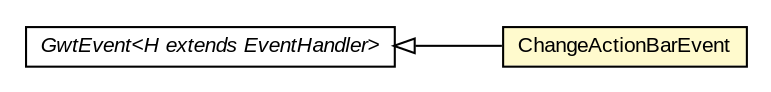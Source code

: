#!/usr/local/bin/dot
#
# Class diagram 
# Generated by UMLGraph version R5_6-24-gf6e263 (http://www.umlgraph.org/)
#

digraph G {
	edge [fontname="arial",fontsize=10,labelfontname="arial",labelfontsize=10];
	node [fontname="arial",fontsize=10,shape=plaintext];
	nodesep=0.25;
	ranksep=0.5;
	rankdir=LR;
	// com.gwtplatform.carstore.client.application.event.ChangeActionBarEvent
	c180475 [label=<<table title="com.gwtplatform.carstore.client.application.event.ChangeActionBarEvent" border="0" cellborder="1" cellspacing="0" cellpadding="2" port="p" bgcolor="lemonChiffon" href="./ChangeActionBarEvent.html">
		<tr><td><table border="0" cellspacing="0" cellpadding="1">
<tr><td align="center" balign="center"> ChangeActionBarEvent </td></tr>
		</table></td></tr>
		</table>>, URL="./ChangeActionBarEvent.html", fontname="arial", fontcolor="black", fontsize=10.0];
	//com.gwtplatform.carstore.client.application.event.ChangeActionBarEvent extends com.google.gwt.event.shared.GwtEvent<com.gwtplatform.carstore.client.application.event.ChangeActionBarEvent.ChangeActionBarHandler>
	c180666:p -> c180475:p [dir=back,arrowtail=empty];
	// com.google.gwt.event.shared.GwtEvent<H extends com.google.gwt.event.shared.EventHandler>
	c180666 [label=<<table title="com.google.gwt.event.shared.GwtEvent" border="0" cellborder="1" cellspacing="0" cellpadding="2" port="p" href="http://google-web-toolkit.googlecode.com/svn/javadoc/latest/com/google/gwt/event/shared/GwtEvent.html">
		<tr><td><table border="0" cellspacing="0" cellpadding="1">
<tr><td align="center" balign="center"><font face="arial italic"> GwtEvent&lt;H extends EventHandler&gt; </font></td></tr>
		</table></td></tr>
		</table>>, URL="http://google-web-toolkit.googlecode.com/svn/javadoc/latest/com/google/gwt/event/shared/GwtEvent.html", fontname="arial", fontcolor="black", fontsize=10.0];
}

